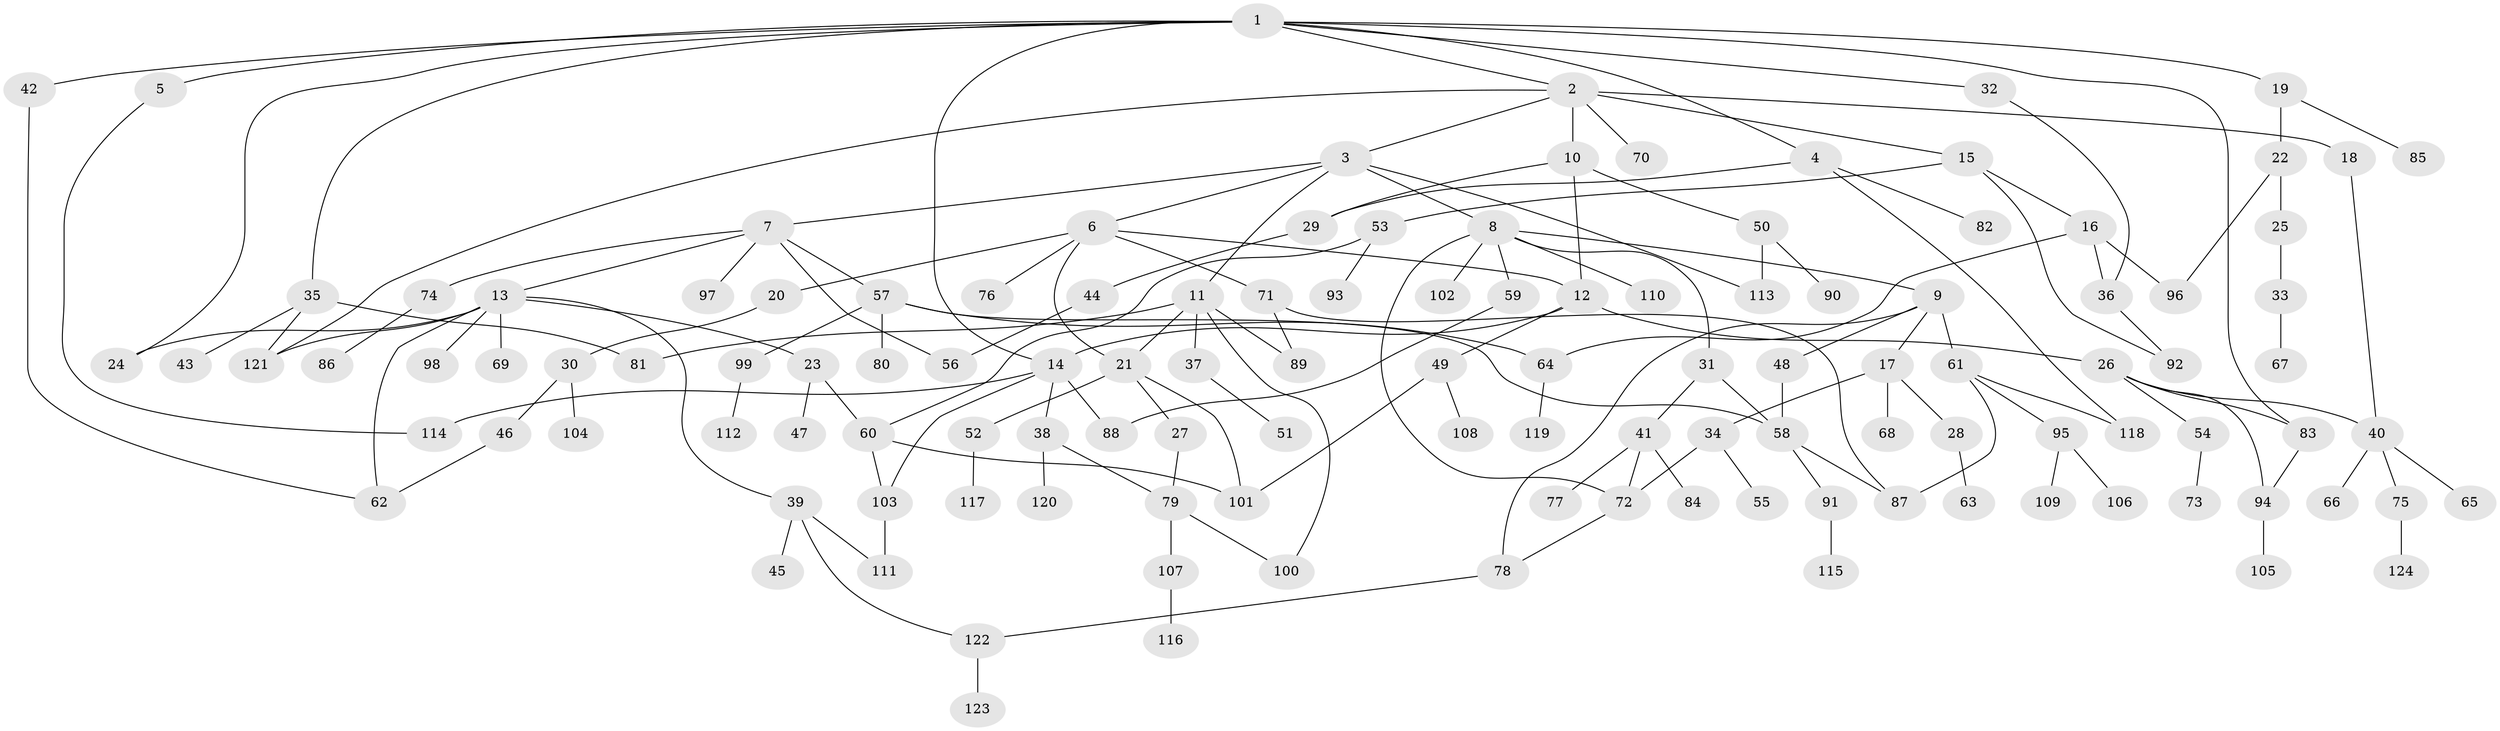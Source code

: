 // coarse degree distribution, {8: 0.02631578947368421, 7: 0.02631578947368421, 6: 0.13157894736842105, 4: 0.2631578947368421, 5: 0.07894736842105263, 3: 0.13157894736842105, 2: 0.15789473684210525, 1: 0.18421052631578946}
// Generated by graph-tools (version 1.1) at 2025/49/03/04/25 22:49:03]
// undirected, 124 vertices, 161 edges
graph export_dot {
  node [color=gray90,style=filled];
  1;
  2;
  3;
  4;
  5;
  6;
  7;
  8;
  9;
  10;
  11;
  12;
  13;
  14;
  15;
  16;
  17;
  18;
  19;
  20;
  21;
  22;
  23;
  24;
  25;
  26;
  27;
  28;
  29;
  30;
  31;
  32;
  33;
  34;
  35;
  36;
  37;
  38;
  39;
  40;
  41;
  42;
  43;
  44;
  45;
  46;
  47;
  48;
  49;
  50;
  51;
  52;
  53;
  54;
  55;
  56;
  57;
  58;
  59;
  60;
  61;
  62;
  63;
  64;
  65;
  66;
  67;
  68;
  69;
  70;
  71;
  72;
  73;
  74;
  75;
  76;
  77;
  78;
  79;
  80;
  81;
  82;
  83;
  84;
  85;
  86;
  87;
  88;
  89;
  90;
  91;
  92;
  93;
  94;
  95;
  96;
  97;
  98;
  99;
  100;
  101;
  102;
  103;
  104;
  105;
  106;
  107;
  108;
  109;
  110;
  111;
  112;
  113;
  114;
  115;
  116;
  117;
  118;
  119;
  120;
  121;
  122;
  123;
  124;
  1 -- 2;
  1 -- 4;
  1 -- 5;
  1 -- 19;
  1 -- 24;
  1 -- 32;
  1 -- 35;
  1 -- 42;
  1 -- 14;
  1 -- 83;
  2 -- 3;
  2 -- 10;
  2 -- 15;
  2 -- 18;
  2 -- 70;
  2 -- 121;
  3 -- 6;
  3 -- 7;
  3 -- 8;
  3 -- 11;
  3 -- 113;
  4 -- 29;
  4 -- 82;
  4 -- 118;
  5 -- 114;
  6 -- 12;
  6 -- 20;
  6 -- 21;
  6 -- 71;
  6 -- 76;
  7 -- 13;
  7 -- 57;
  7 -- 74;
  7 -- 97;
  7 -- 56;
  8 -- 9;
  8 -- 31;
  8 -- 59;
  8 -- 102;
  8 -- 110;
  8 -- 72;
  9 -- 17;
  9 -- 48;
  9 -- 61;
  9 -- 78;
  10 -- 50;
  10 -- 12;
  10 -- 29;
  11 -- 37;
  11 -- 89;
  11 -- 100;
  11 -- 81;
  11 -- 21;
  12 -- 14;
  12 -- 26;
  12 -- 49;
  13 -- 23;
  13 -- 39;
  13 -- 69;
  13 -- 98;
  13 -- 121;
  13 -- 24;
  13 -- 62;
  14 -- 38;
  14 -- 88;
  14 -- 103;
  14 -- 114;
  15 -- 16;
  15 -- 53;
  15 -- 92;
  16 -- 36;
  16 -- 64;
  16 -- 96;
  17 -- 28;
  17 -- 34;
  17 -- 68;
  18 -- 40;
  19 -- 22;
  19 -- 85;
  20 -- 30;
  21 -- 27;
  21 -- 52;
  21 -- 101;
  22 -- 25;
  22 -- 96;
  23 -- 47;
  23 -- 60;
  25 -- 33;
  26 -- 54;
  26 -- 83;
  26 -- 94;
  26 -- 40;
  27 -- 79;
  28 -- 63;
  29 -- 44;
  30 -- 46;
  30 -- 104;
  31 -- 41;
  31 -- 58;
  32 -- 36;
  33 -- 67;
  34 -- 55;
  34 -- 72;
  35 -- 43;
  35 -- 81;
  35 -- 121;
  36 -- 92;
  37 -- 51;
  38 -- 79;
  38 -- 120;
  39 -- 45;
  39 -- 111;
  39 -- 122;
  40 -- 65;
  40 -- 66;
  40 -- 75;
  41 -- 72;
  41 -- 77;
  41 -- 84;
  42 -- 62;
  44 -- 56;
  46 -- 62;
  48 -- 58;
  49 -- 108;
  49 -- 101;
  50 -- 90;
  50 -- 113;
  52 -- 117;
  53 -- 93;
  53 -- 60;
  54 -- 73;
  57 -- 80;
  57 -- 99;
  57 -- 58;
  57 -- 64;
  58 -- 91;
  58 -- 87;
  59 -- 88;
  60 -- 101;
  60 -- 103;
  61 -- 95;
  61 -- 118;
  61 -- 87;
  64 -- 119;
  71 -- 87;
  71 -- 89;
  72 -- 78;
  74 -- 86;
  75 -- 124;
  78 -- 122;
  79 -- 107;
  79 -- 100;
  83 -- 94;
  91 -- 115;
  94 -- 105;
  95 -- 106;
  95 -- 109;
  99 -- 112;
  103 -- 111;
  107 -- 116;
  122 -- 123;
}
